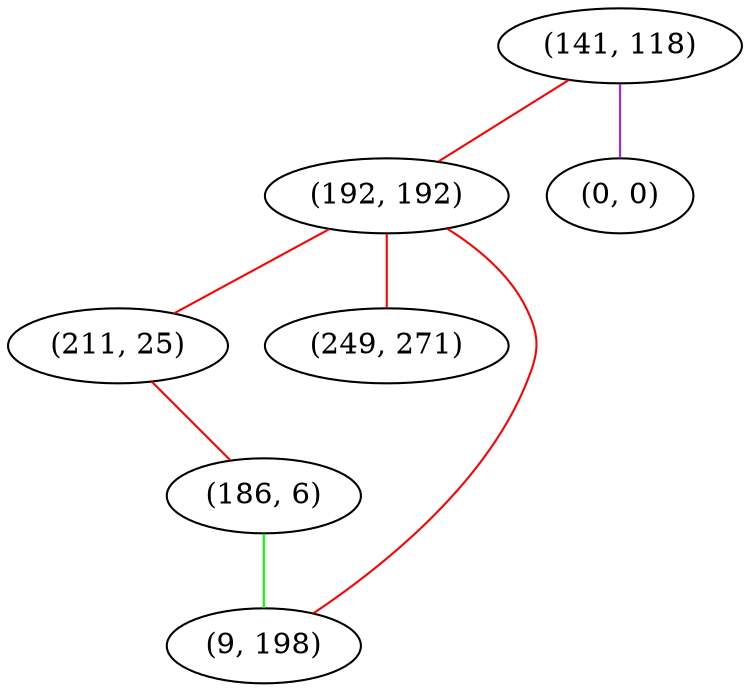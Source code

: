 graph "" {
"(141, 118)";
"(192, 192)";
"(0, 0)";
"(211, 25)";
"(249, 271)";
"(186, 6)";
"(9, 198)";
"(141, 118)" -- "(192, 192)"  [color=red, key=0, weight=1];
"(141, 118)" -- "(0, 0)"  [color=purple, key=0, weight=4];
"(192, 192)" -- "(211, 25)"  [color=red, key=0, weight=1];
"(192, 192)" -- "(9, 198)"  [color=red, key=0, weight=1];
"(192, 192)" -- "(249, 271)"  [color=red, key=0, weight=1];
"(211, 25)" -- "(186, 6)"  [color=red, key=0, weight=1];
"(186, 6)" -- "(9, 198)"  [color=green, key=0, weight=2];
}
